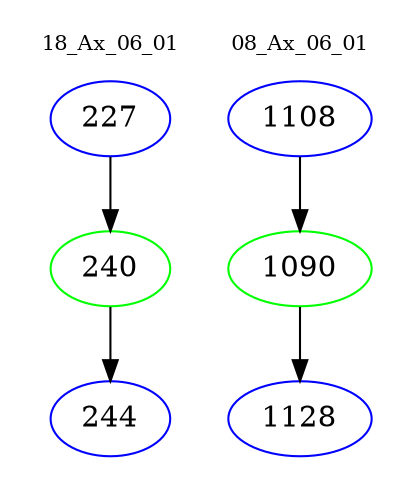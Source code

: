 digraph{
subgraph cluster_0 {
color = white
label = "18_Ax_06_01";
fontsize=10;
T0_227 [label="227", color="blue"]
T0_227 -> T0_240 [color="black"]
T0_240 [label="240", color="green"]
T0_240 -> T0_244 [color="black"]
T0_244 [label="244", color="blue"]
}
subgraph cluster_1 {
color = white
label = "08_Ax_06_01";
fontsize=10;
T1_1108 [label="1108", color="blue"]
T1_1108 -> T1_1090 [color="black"]
T1_1090 [label="1090", color="green"]
T1_1090 -> T1_1128 [color="black"]
T1_1128 [label="1128", color="blue"]
}
}
